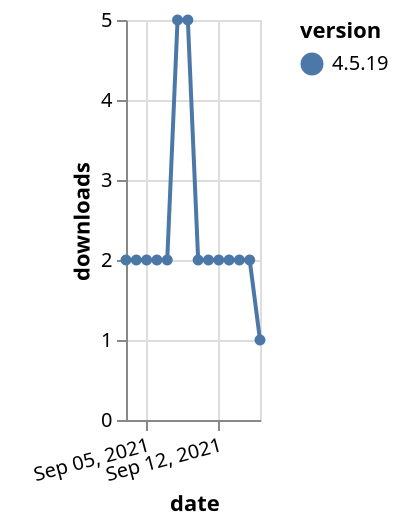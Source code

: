 {"$schema": "https://vega.github.io/schema/vega-lite/v5.json", "description": "A simple bar chart with embedded data.", "data": {"values": [{"date": "2021-09-03", "total": 4109, "delta": 2, "version": "4.5.19"}, {"date": "2021-09-04", "total": 4111, "delta": 2, "version": "4.5.19"}, {"date": "2021-09-05", "total": 4113, "delta": 2, "version": "4.5.19"}, {"date": "2021-09-06", "total": 4115, "delta": 2, "version": "4.5.19"}, {"date": "2021-09-07", "total": 4117, "delta": 2, "version": "4.5.19"}, {"date": "2021-09-08", "total": 4122, "delta": 5, "version": "4.5.19"}, {"date": "2021-09-09", "total": 4127, "delta": 5, "version": "4.5.19"}, {"date": "2021-09-10", "total": 4129, "delta": 2, "version": "4.5.19"}, {"date": "2021-09-11", "total": 4131, "delta": 2, "version": "4.5.19"}, {"date": "2021-09-12", "total": 4133, "delta": 2, "version": "4.5.19"}, {"date": "2021-09-13", "total": 4135, "delta": 2, "version": "4.5.19"}, {"date": "2021-09-14", "total": 4137, "delta": 2, "version": "4.5.19"}, {"date": "2021-09-15", "total": 4139, "delta": 2, "version": "4.5.19"}, {"date": "2021-09-16", "total": 4140, "delta": 1, "version": "4.5.19"}]}, "width": "container", "mark": {"type": "line", "point": {"filled": true}}, "encoding": {"x": {"field": "date", "type": "temporal", "timeUnit": "yearmonthdate", "title": "date", "axis": {"labelAngle": -15}}, "y": {"field": "delta", "type": "quantitative", "title": "downloads"}, "color": {"field": "version", "type": "nominal"}, "tooltip": {"field": "delta"}}}